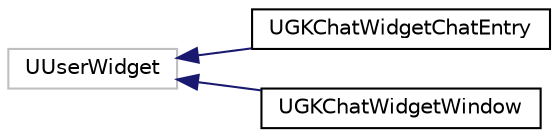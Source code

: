 digraph "Graphical Class Hierarchy"
{
 // LATEX_PDF_SIZE
  edge [fontname="Helvetica",fontsize="10",labelfontname="Helvetica",labelfontsize="10"];
  node [fontname="Helvetica",fontsize="10",shape=record];
  rankdir="LR";
  Node0 [label="UUserWidget",height=0.2,width=0.4,color="grey75", fillcolor="white", style="filled",tooltip=" "];
  Node0 -> Node1 [dir="back",color="midnightblue",fontsize="10",style="solid",fontname="Helvetica"];
  Node1 [label="UGKChatWidgetChatEntry",height=0.2,width=0.4,color="black", fillcolor="white", style="filled",URL="$classUGKChatWidgetChatEntry.html",tooltip=" "];
  Node0 -> Node2 [dir="back",color="midnightblue",fontsize="10",style="solid",fontname="Helvetica"];
  Node2 [label="UGKChatWidgetWindow",height=0.2,width=0.4,color="black", fillcolor="white", style="filled",URL="$classUGKChatWidgetWindow.html",tooltip=" "];
}
